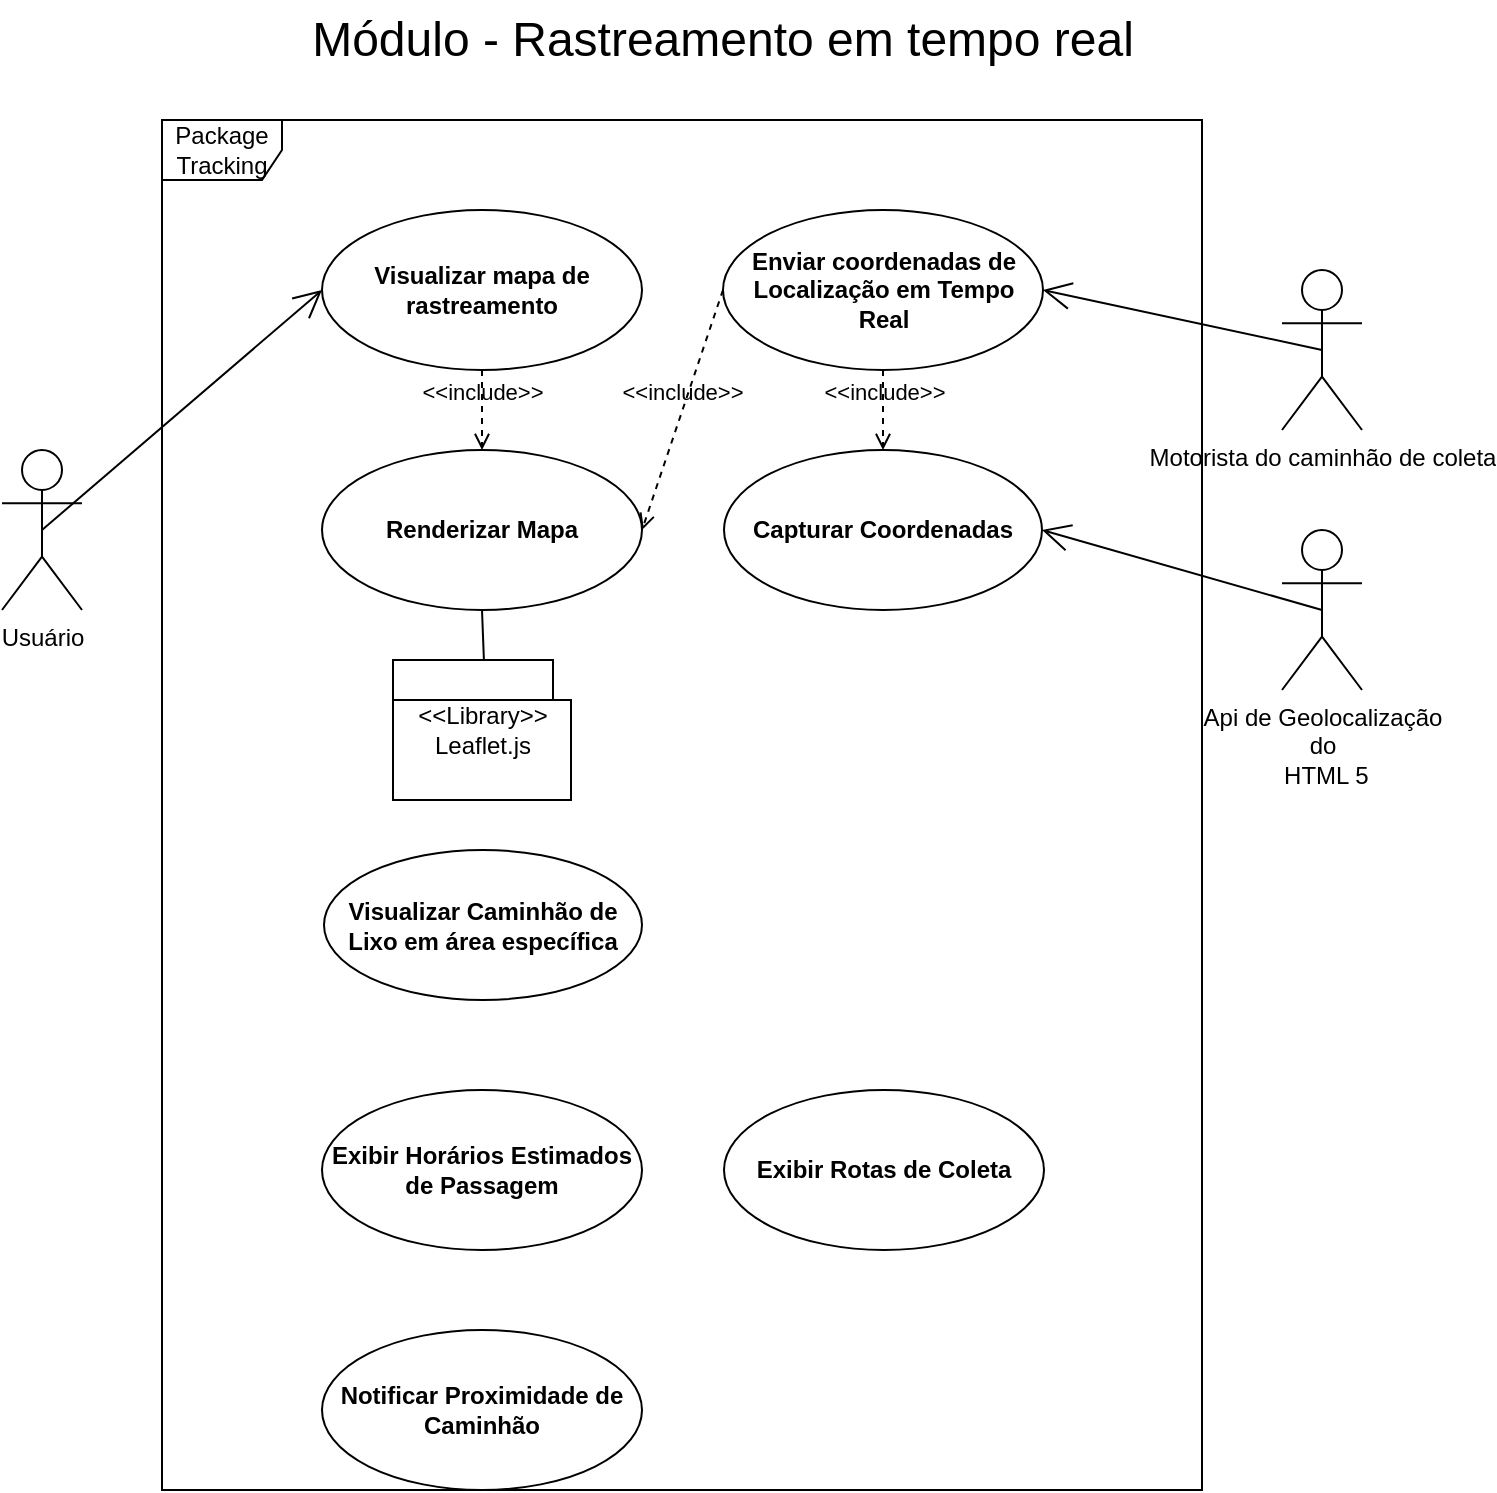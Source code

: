 <mxfile version="24.7.16">
  <diagram name="Página-1" id="yMKjn8prSTbK0bKZyFBW">
    <mxGraphModel dx="1179" dy="537" grid="1" gridSize="10" guides="1" tooltips="1" connect="1" arrows="1" fold="1" page="1" pageScale="1" pageWidth="827" pageHeight="1169" math="0" shadow="0">
      <root>
        <mxCell id="0" />
        <mxCell id="1" parent="0" />
        <mxCell id="sj-X650MK91T1oHZ56Pk-1" value="Usuário" style="shape=umlActor;verticalLabelPosition=bottom;verticalAlign=top;html=1;" vertex="1" parent="1">
          <mxGeometry x="40" y="240" width="40" height="80" as="geometry" />
        </mxCell>
        <mxCell id="sj-X650MK91T1oHZ56Pk-2" value="&lt;font style=&quot;font-size: 24px;&quot;&gt;Módulo - Rastreamento em tempo real&lt;/font&gt;" style="text;html=1;align=center;verticalAlign=middle;resizable=0;points=[];autosize=1;strokeColor=none;fillColor=none;" vertex="1" parent="1">
          <mxGeometry x="205" y="15" width="390" height="40" as="geometry" />
        </mxCell>
        <mxCell id="sj-X650MK91T1oHZ56Pk-4" value="&lt;b&gt;Visualizar mapa de rastreamento&lt;/b&gt;" style="ellipse;whiteSpace=wrap;html=1;" vertex="1" parent="1">
          <mxGeometry x="200" y="120" width="160" height="80" as="geometry" />
        </mxCell>
        <mxCell id="sj-X650MK91T1oHZ56Pk-9" value="&lt;b&gt;Visualizar Caminhão de Lixo em área específica&lt;/b&gt;" style="ellipse;whiteSpace=wrap;html=1;" vertex="1" parent="1">
          <mxGeometry x="201" y="440" width="159" height="75" as="geometry" />
        </mxCell>
        <mxCell id="sj-X650MK91T1oHZ56Pk-10" value="&lt;b&gt;Exibir Rotas de Coleta&lt;/b&gt;" style="ellipse;whiteSpace=wrap;html=1;" vertex="1" parent="1">
          <mxGeometry x="401" y="560" width="160" height="80" as="geometry" />
        </mxCell>
        <mxCell id="sj-X650MK91T1oHZ56Pk-11" value="&lt;span class=&quot;notion-enable-hover&quot; data-token-index=&quot;0&quot; style=&quot;font-weight:600&quot;&gt;Exibir Horários Estimados de Passagem&lt;/span&gt;" style="ellipse;whiteSpace=wrap;html=1;" vertex="1" parent="1">
          <mxGeometry x="200" y="560" width="160" height="80" as="geometry" />
        </mxCell>
        <mxCell id="sj-X650MK91T1oHZ56Pk-12" value="&lt;span class=&quot;notion-enable-hover&quot; data-token-index=&quot;0&quot; style=&quot;font-weight:600&quot;&gt;Notificar Proximidade de Caminhão&lt;/span&gt;" style="ellipse;whiteSpace=wrap;html=1;" vertex="1" parent="1">
          <mxGeometry x="200" y="680" width="160" height="80" as="geometry" />
        </mxCell>
        <mxCell id="sj-X650MK91T1oHZ56Pk-13" value="Motorista do caminhão de coleta&lt;div&gt;&lt;br&gt;&lt;/div&gt;" style="shape=umlActor;verticalLabelPosition=bottom;verticalAlign=top;html=1;" vertex="1" parent="1">
          <mxGeometry x="680" y="150" width="40" height="80" as="geometry" />
        </mxCell>
        <mxCell id="sj-X650MK91T1oHZ56Pk-21" value="&lt;b&gt;Enviar coordenadas de Localização em Tempo Real&lt;/b&gt;" style="ellipse;whiteSpace=wrap;html=1;" vertex="1" parent="1">
          <mxGeometry x="400.5" y="120" width="160" height="80" as="geometry" />
        </mxCell>
        <mxCell id="sj-X650MK91T1oHZ56Pk-23" value="&lt;b&gt;Capturar Coordenadas&lt;/b&gt;" style="ellipse;whiteSpace=wrap;html=1;" vertex="1" parent="1">
          <mxGeometry x="401" y="240" width="159" height="80" as="geometry" />
        </mxCell>
        <mxCell id="sj-X650MK91T1oHZ56Pk-24" value="&lt;div&gt;Api de Geolocalização &lt;br&gt;do&lt;br&gt;&amp;nbsp;HTML 5&lt;/div&gt;" style="shape=umlActor;verticalLabelPosition=bottom;verticalAlign=top;html=1;" vertex="1" parent="1">
          <mxGeometry x="680" y="280" width="40" height="80" as="geometry" />
        </mxCell>
        <mxCell id="sj-X650MK91T1oHZ56Pk-27" value="Package Tracking" style="shape=umlFrame;whiteSpace=wrap;html=1;pointerEvents=0;" vertex="1" parent="1">
          <mxGeometry x="120" y="75" width="520" height="685" as="geometry" />
        </mxCell>
        <mxCell id="sj-X650MK91T1oHZ56Pk-31" value="" style="endArrow=open;endFill=1;endSize=12;html=1;rounded=0;exitX=0.5;exitY=0.5;exitDx=0;exitDy=0;exitPerimeter=0;entryX=0;entryY=0.5;entryDx=0;entryDy=0;" edge="1" parent="1" source="sj-X650MK91T1oHZ56Pk-1" target="sj-X650MK91T1oHZ56Pk-4">
          <mxGeometry width="160" relative="1" as="geometry">
            <mxPoint x="200" y="400" as="sourcePoint" />
            <mxPoint x="360" y="400" as="targetPoint" />
          </mxGeometry>
        </mxCell>
        <mxCell id="sj-X650MK91T1oHZ56Pk-33" value="&lt;b&gt;Renderizar Mapa&lt;/b&gt;" style="ellipse;whiteSpace=wrap;html=1;" vertex="1" parent="1">
          <mxGeometry x="200" y="240" width="160" height="80" as="geometry" />
        </mxCell>
        <mxCell id="sj-X650MK91T1oHZ56Pk-34" value="" style="endArrow=open;endFill=1;endSize=12;html=1;rounded=0;exitX=0.5;exitY=0.5;exitDx=0;exitDy=0;exitPerimeter=0;entryX=1;entryY=0.5;entryDx=0;entryDy=0;" edge="1" parent="1" source="sj-X650MK91T1oHZ56Pk-13" target="sj-X650MK91T1oHZ56Pk-21">
          <mxGeometry width="160" relative="1" as="geometry">
            <mxPoint x="302" y="387.5" as="sourcePoint" />
            <mxPoint x="498" y="102.5" as="targetPoint" />
          </mxGeometry>
        </mxCell>
        <mxCell id="sj-X650MK91T1oHZ56Pk-35" value="&amp;lt;&amp;lt;include&amp;gt;&amp;gt;" style="html=1;verticalAlign=bottom;labelBackgroundColor=none;endArrow=open;endFill=0;dashed=1;rounded=0;exitX=0.5;exitY=1;exitDx=0;exitDy=0;entryX=0.5;entryY=0;entryDx=0;entryDy=0;" edge="1" parent="1" source="sj-X650MK91T1oHZ56Pk-21" target="sj-X650MK91T1oHZ56Pk-23">
          <mxGeometry width="160" relative="1" as="geometry">
            <mxPoint x="500" y="240" as="sourcePoint" />
            <mxPoint x="660" y="240" as="targetPoint" />
          </mxGeometry>
        </mxCell>
        <mxCell id="sj-X650MK91T1oHZ56Pk-37" value="" style="endArrow=open;endFill=1;endSize=12;html=1;rounded=0;entryX=1;entryY=0.5;entryDx=0;entryDy=0;exitX=0.5;exitY=0.5;exitDx=0;exitDy=0;exitPerimeter=0;" edge="1" parent="1" source="sj-X650MK91T1oHZ56Pk-24" target="sj-X650MK91T1oHZ56Pk-23">
          <mxGeometry width="160" relative="1" as="geometry">
            <mxPoint x="690" y="290" as="sourcePoint" />
            <mxPoint x="850" y="290" as="targetPoint" />
          </mxGeometry>
        </mxCell>
        <mxCell id="sj-X650MK91T1oHZ56Pk-38" value="&amp;lt;&amp;lt;include&amp;gt;&amp;gt;" style="html=1;verticalAlign=bottom;labelBackgroundColor=none;endArrow=open;endFill=0;dashed=1;rounded=0;exitX=0.5;exitY=1;exitDx=0;exitDy=0;entryX=0.5;entryY=0;entryDx=0;entryDy=0;" edge="1" parent="1" source="sj-X650MK91T1oHZ56Pk-4" target="sj-X650MK91T1oHZ56Pk-33">
          <mxGeometry width="160" relative="1" as="geometry">
            <mxPoint x="200" y="240" as="sourcePoint" />
            <mxPoint x="360" y="240" as="targetPoint" />
          </mxGeometry>
        </mxCell>
        <mxCell id="sj-X650MK91T1oHZ56Pk-39" value="&amp;lt;&amp;lt;include&amp;gt;&amp;gt;" style="html=1;verticalAlign=bottom;labelBackgroundColor=none;endArrow=open;endFill=0;dashed=1;rounded=0;exitX=0;exitY=0.5;exitDx=0;exitDy=0;entryX=1;entryY=0.5;entryDx=0;entryDy=0;" edge="1" parent="1" source="sj-X650MK91T1oHZ56Pk-21" target="sj-X650MK91T1oHZ56Pk-33">
          <mxGeometry width="160" relative="1" as="geometry">
            <mxPoint x="290" y="210" as="sourcePoint" />
            <mxPoint x="290" y="270" as="targetPoint" />
          </mxGeometry>
        </mxCell>
        <mxCell id="sj-X650MK91T1oHZ56Pk-41" value="&amp;lt;&amp;lt;Library&amp;gt;&amp;gt;&lt;br&gt;Leaflet.js" style="shape=folder;tabWidth=80;tabHeight=20;tabPosition=left;html=1;whiteSpace=wrap;align=center;" vertex="1" parent="1">
          <mxGeometry x="235.5" y="345" width="89" height="70" as="geometry" />
        </mxCell>
        <mxCell id="sj-X650MK91T1oHZ56Pk-43" value="" style="endArrow=none;html=1;rounded=0;exitX=0.511;exitY=0.007;exitDx=0;exitDy=0;exitPerimeter=0;entryX=0.5;entryY=1;entryDx=0;entryDy=0;" edge="1" parent="1" source="sj-X650MK91T1oHZ56Pk-41" target="sj-X650MK91T1oHZ56Pk-33">
          <mxGeometry relative="1" as="geometry">
            <mxPoint x="300" y="350" as="sourcePoint" />
            <mxPoint x="460" y="350" as="targetPoint" />
          </mxGeometry>
        </mxCell>
      </root>
    </mxGraphModel>
  </diagram>
</mxfile>
